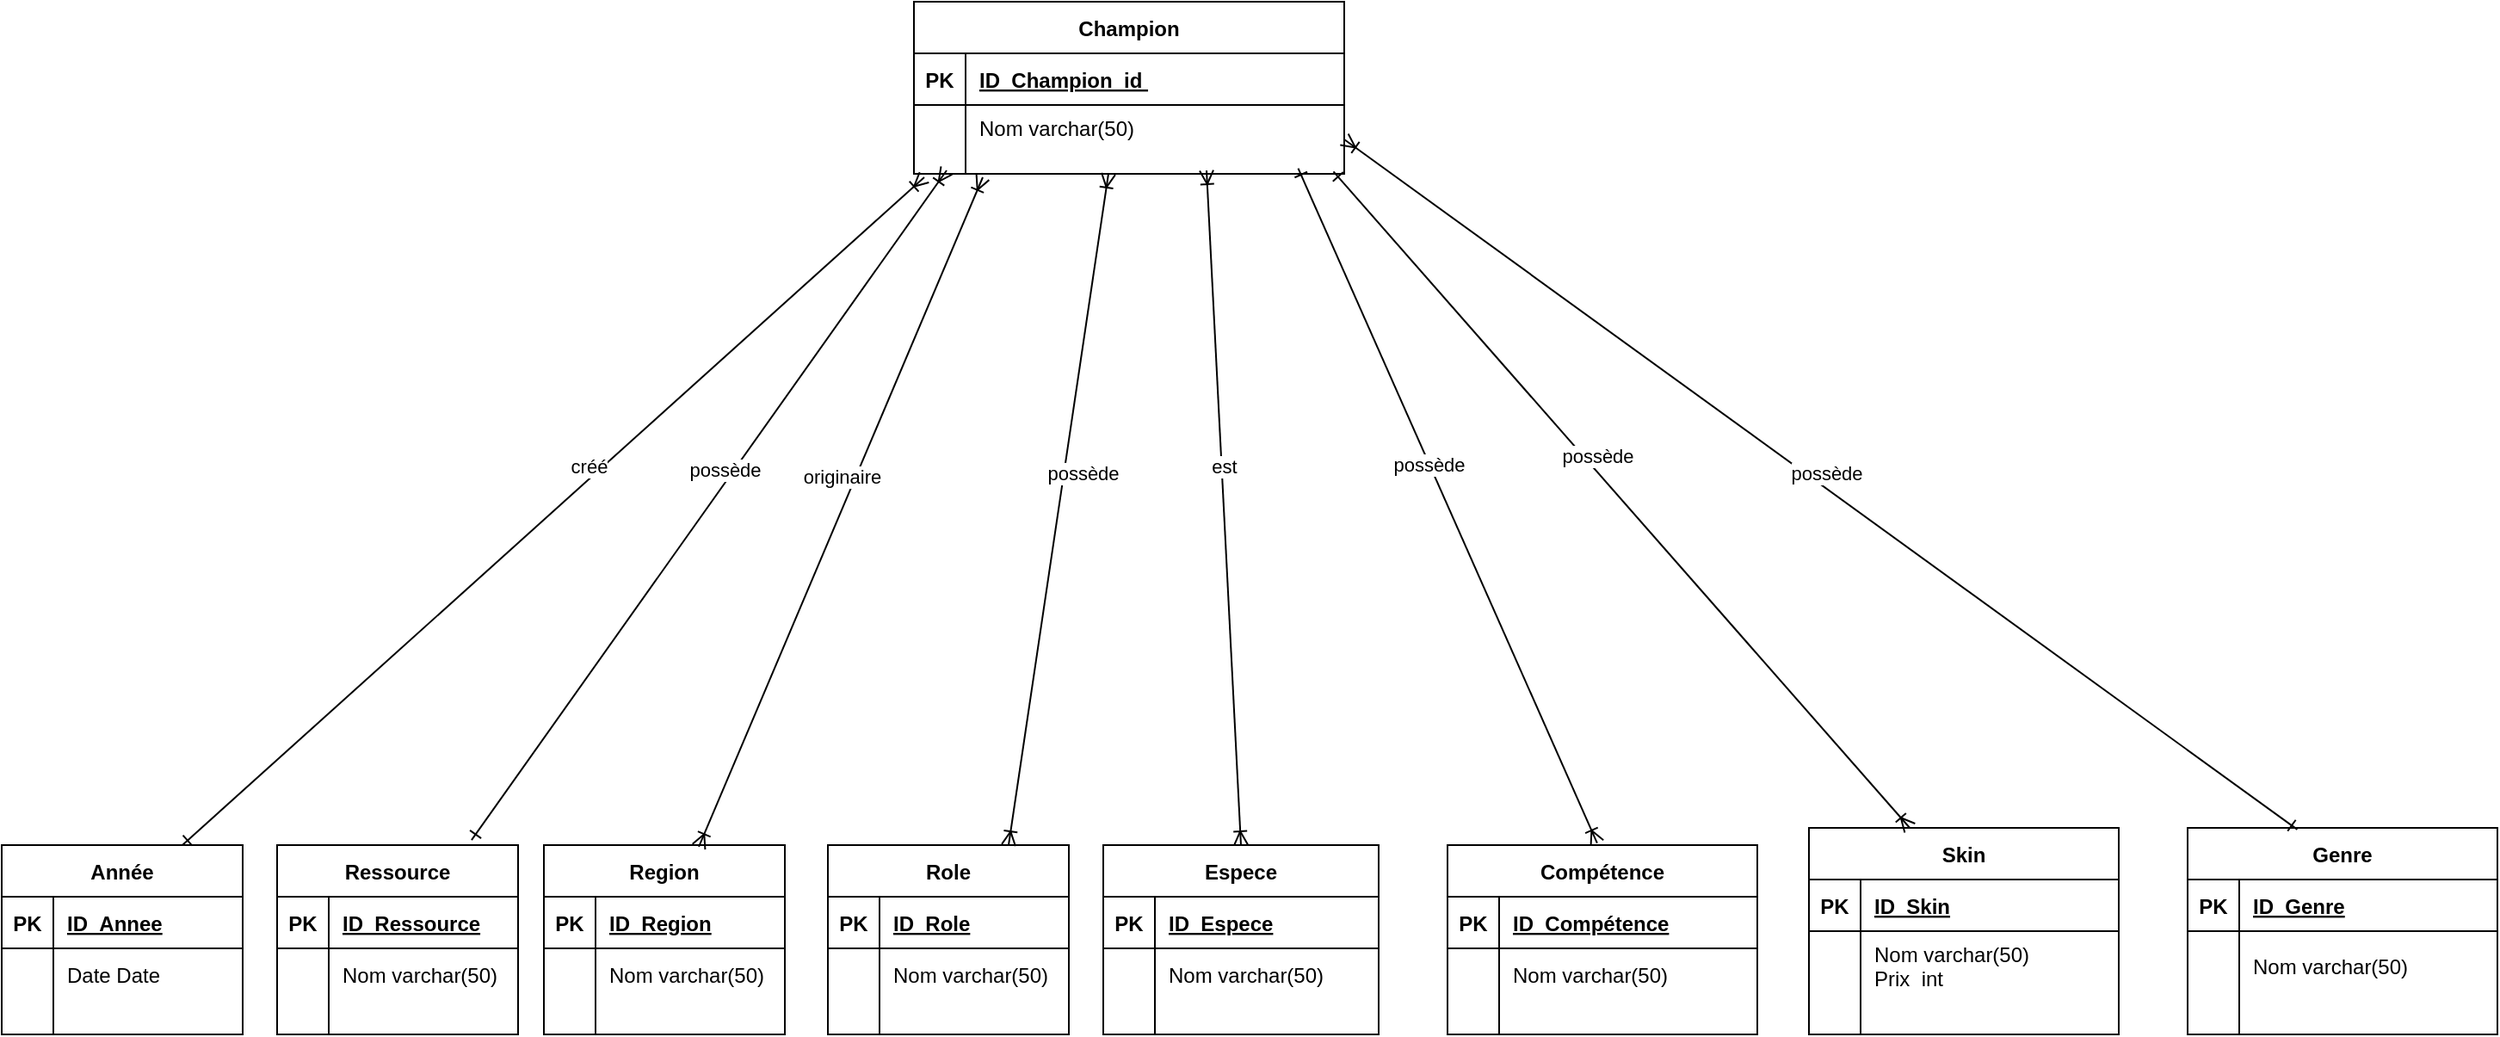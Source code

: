 <mxfile version="24.7.17">
  <diagram id="R2lEEEUBdFMjLlhIrx00" name="Page-1">
    <mxGraphModel dx="934" dy="1952" grid="1" gridSize="10" guides="1" tooltips="1" connect="1" arrows="1" fold="1" page="1" pageScale="1" pageWidth="850" pageHeight="1100" math="0" shadow="0" extFonts="Permanent Marker^https://fonts.googleapis.com/css?family=Permanent+Marker">
      <root>
        <mxCell id="0" />
        <mxCell id="1" parent="0" />
        <mxCell id="C-vyLk0tnHw3VtMMgP7b-2" value="Compétence" style="shape=table;startSize=30;container=1;collapsible=1;childLayout=tableLayout;fixedRows=1;rowLines=0;fontStyle=1;align=center;resizeLast=1;" parent="1" vertex="1">
          <mxGeometry x="950" y="240" width="180" height="110" as="geometry" />
        </mxCell>
        <mxCell id="C-vyLk0tnHw3VtMMgP7b-3" value="" style="shape=partialRectangle;collapsible=0;dropTarget=0;pointerEvents=0;fillColor=none;points=[[0,0.5],[1,0.5]];portConstraint=eastwest;top=0;left=0;right=0;bottom=1;" parent="C-vyLk0tnHw3VtMMgP7b-2" vertex="1">
          <mxGeometry y="30" width="180" height="30" as="geometry" />
        </mxCell>
        <mxCell id="C-vyLk0tnHw3VtMMgP7b-4" value="PK" style="shape=partialRectangle;overflow=hidden;connectable=0;fillColor=none;top=0;left=0;bottom=0;right=0;fontStyle=1;" parent="C-vyLk0tnHw3VtMMgP7b-3" vertex="1">
          <mxGeometry width="30" height="30" as="geometry">
            <mxRectangle width="30" height="30" as="alternateBounds" />
          </mxGeometry>
        </mxCell>
        <mxCell id="C-vyLk0tnHw3VtMMgP7b-5" value="ID_Compétence" style="shape=partialRectangle;overflow=hidden;connectable=0;fillColor=none;top=0;left=0;bottom=0;right=0;align=left;spacingLeft=6;fontStyle=5;" parent="C-vyLk0tnHw3VtMMgP7b-3" vertex="1">
          <mxGeometry x="30" width="150" height="30" as="geometry">
            <mxRectangle width="150" height="30" as="alternateBounds" />
          </mxGeometry>
        </mxCell>
        <mxCell id="C-vyLk0tnHw3VtMMgP7b-6" value="" style="shape=partialRectangle;collapsible=0;dropTarget=0;pointerEvents=0;fillColor=none;points=[[0,0.5],[1,0.5]];portConstraint=eastwest;top=0;left=0;right=0;bottom=0;" parent="C-vyLk0tnHw3VtMMgP7b-2" vertex="1">
          <mxGeometry y="60" width="180" height="30" as="geometry" />
        </mxCell>
        <mxCell id="C-vyLk0tnHw3VtMMgP7b-7" value="" style="shape=partialRectangle;overflow=hidden;connectable=0;fillColor=none;top=0;left=0;bottom=0;right=0;" parent="C-vyLk0tnHw3VtMMgP7b-6" vertex="1">
          <mxGeometry width="30" height="30" as="geometry">
            <mxRectangle width="30" height="30" as="alternateBounds" />
          </mxGeometry>
        </mxCell>
        <mxCell id="C-vyLk0tnHw3VtMMgP7b-8" value="Nom varchar(50)" style="shape=partialRectangle;overflow=hidden;connectable=0;fillColor=none;top=0;left=0;bottom=0;right=0;align=left;spacingLeft=6;" parent="C-vyLk0tnHw3VtMMgP7b-6" vertex="1">
          <mxGeometry x="30" width="150" height="30" as="geometry">
            <mxRectangle width="150" height="30" as="alternateBounds" />
          </mxGeometry>
        </mxCell>
        <mxCell id="C-vyLk0tnHw3VtMMgP7b-9" value="" style="shape=partialRectangle;collapsible=0;dropTarget=0;pointerEvents=0;fillColor=none;points=[[0,0.5],[1,0.5]];portConstraint=eastwest;top=0;left=0;right=0;bottom=0;" parent="C-vyLk0tnHw3VtMMgP7b-2" vertex="1">
          <mxGeometry y="90" width="180" height="20" as="geometry" />
        </mxCell>
        <mxCell id="C-vyLk0tnHw3VtMMgP7b-10" value="" style="shape=partialRectangle;overflow=hidden;connectable=0;fillColor=none;top=0;left=0;bottom=0;right=0;" parent="C-vyLk0tnHw3VtMMgP7b-9" vertex="1">
          <mxGeometry width="30" height="20" as="geometry">
            <mxRectangle width="30" height="20" as="alternateBounds" />
          </mxGeometry>
        </mxCell>
        <mxCell id="C-vyLk0tnHw3VtMMgP7b-11" value="" style="shape=partialRectangle;overflow=hidden;connectable=0;fillColor=none;top=0;left=0;bottom=0;right=0;align=left;spacingLeft=6;" parent="C-vyLk0tnHw3VtMMgP7b-9" vertex="1">
          <mxGeometry x="30" width="150" height="20" as="geometry">
            <mxRectangle width="150" height="20" as="alternateBounds" />
          </mxGeometry>
        </mxCell>
        <mxCell id="C-vyLk0tnHw3VtMMgP7b-23" value="Champion" style="shape=table;startSize=30;container=1;collapsible=1;childLayout=tableLayout;fixedRows=1;rowLines=0;fontStyle=1;align=center;resizeLast=1;" parent="1" vertex="1">
          <mxGeometry x="640" y="-250" width="250" height="100" as="geometry" />
        </mxCell>
        <mxCell id="C-vyLk0tnHw3VtMMgP7b-24" value="" style="shape=partialRectangle;collapsible=0;dropTarget=0;pointerEvents=0;fillColor=none;points=[[0,0.5],[1,0.5]];portConstraint=eastwest;top=0;left=0;right=0;bottom=1;" parent="C-vyLk0tnHw3VtMMgP7b-23" vertex="1">
          <mxGeometry y="30" width="250" height="30" as="geometry" />
        </mxCell>
        <mxCell id="C-vyLk0tnHw3VtMMgP7b-25" value="PK" style="shape=partialRectangle;overflow=hidden;connectable=0;fillColor=none;top=0;left=0;bottom=0;right=0;fontStyle=1;" parent="C-vyLk0tnHw3VtMMgP7b-24" vertex="1">
          <mxGeometry width="30" height="30" as="geometry">
            <mxRectangle width="30" height="30" as="alternateBounds" />
          </mxGeometry>
        </mxCell>
        <mxCell id="C-vyLk0tnHw3VtMMgP7b-26" value="ID_Champion_id " style="shape=partialRectangle;overflow=hidden;connectable=0;fillColor=none;top=0;left=0;bottom=0;right=0;align=left;spacingLeft=6;fontStyle=5;" parent="C-vyLk0tnHw3VtMMgP7b-24" vertex="1">
          <mxGeometry x="30" width="220" height="30" as="geometry">
            <mxRectangle width="220" height="30" as="alternateBounds" />
          </mxGeometry>
        </mxCell>
        <mxCell id="C-vyLk0tnHw3VtMMgP7b-27" value="" style="shape=partialRectangle;collapsible=0;dropTarget=0;pointerEvents=0;fillColor=none;points=[[0,0.5],[1,0.5]];portConstraint=eastwest;top=0;left=0;right=0;bottom=0;" parent="C-vyLk0tnHw3VtMMgP7b-23" vertex="1">
          <mxGeometry y="60" width="250" height="40" as="geometry" />
        </mxCell>
        <mxCell id="C-vyLk0tnHw3VtMMgP7b-28" value="" style="shape=partialRectangle;overflow=hidden;connectable=0;fillColor=none;top=0;left=0;bottom=0;right=0;" parent="C-vyLk0tnHw3VtMMgP7b-27" vertex="1">
          <mxGeometry width="30" height="40" as="geometry">
            <mxRectangle width="30" height="40" as="alternateBounds" />
          </mxGeometry>
        </mxCell>
        <mxCell id="C-vyLk0tnHw3VtMMgP7b-29" value="Nom varchar(50)&#xa;" style="shape=partialRectangle;overflow=hidden;connectable=0;fillColor=none;top=0;left=0;bottom=0;right=0;align=left;spacingLeft=6;" parent="C-vyLk0tnHw3VtMMgP7b-27" vertex="1">
          <mxGeometry x="30" width="220" height="40" as="geometry">
            <mxRectangle width="220" height="40" as="alternateBounds" />
          </mxGeometry>
        </mxCell>
        <mxCell id="1-kbslC2DmvLdbqfmZI--1" style="rounded=0;orthogonalLoop=1;jettySize=auto;html=1;strokeColor=default;startArrow=ERone;startFill=0;endArrow=ERoneToMany;endFill=0;entryX=0.483;entryY=-0.011;entryDx=0;entryDy=0;entryPerimeter=0;exitX=0.893;exitY=0.921;exitDx=0;exitDy=0;exitPerimeter=0;" parent="1" source="C-vyLk0tnHw3VtMMgP7b-27" target="C-vyLk0tnHw3VtMMgP7b-2" edge="1">
          <mxGeometry relative="1" as="geometry">
            <mxPoint x="800" y="-80" as="sourcePoint" />
            <mxPoint x="900" y="90" as="targetPoint" />
          </mxGeometry>
        </mxCell>
        <mxCell id="1-kbslC2DmvLdbqfmZI--2" value="possède" style="edgeLabel;html=1;align=center;verticalAlign=middle;resizable=0;points=[];" parent="1-kbslC2DmvLdbqfmZI--1" vertex="1" connectable="0">
          <mxGeometry x="0.244" y="1" relative="1" as="geometry">
            <mxPoint x="-33" y="-71" as="offset" />
          </mxGeometry>
        </mxCell>
        <mxCell id="1-kbslC2DmvLdbqfmZI--5" value="Espece" style="shape=table;startSize=30;container=1;collapsible=1;childLayout=tableLayout;fixedRows=1;rowLines=0;fontStyle=1;align=center;resizeLast=1;" parent="1" vertex="1">
          <mxGeometry x="750" y="240" width="160" height="110" as="geometry" />
        </mxCell>
        <mxCell id="1-kbslC2DmvLdbqfmZI--6" value="" style="shape=partialRectangle;collapsible=0;dropTarget=0;pointerEvents=0;fillColor=none;points=[[0,0.5],[1,0.5]];portConstraint=eastwest;top=0;left=0;right=0;bottom=1;" parent="1-kbslC2DmvLdbqfmZI--5" vertex="1">
          <mxGeometry y="30" width="160" height="30" as="geometry" />
        </mxCell>
        <mxCell id="1-kbslC2DmvLdbqfmZI--7" value="PK" style="shape=partialRectangle;overflow=hidden;connectable=0;fillColor=none;top=0;left=0;bottom=0;right=0;fontStyle=1;" parent="1-kbslC2DmvLdbqfmZI--6" vertex="1">
          <mxGeometry width="30" height="30" as="geometry">
            <mxRectangle width="30" height="30" as="alternateBounds" />
          </mxGeometry>
        </mxCell>
        <mxCell id="1-kbslC2DmvLdbqfmZI--8" value="ID_Espece" style="shape=partialRectangle;overflow=hidden;connectable=0;fillColor=none;top=0;left=0;bottom=0;right=0;align=left;spacingLeft=6;fontStyle=5;" parent="1-kbslC2DmvLdbqfmZI--6" vertex="1">
          <mxGeometry x="30" width="130" height="30" as="geometry">
            <mxRectangle width="130" height="30" as="alternateBounds" />
          </mxGeometry>
        </mxCell>
        <mxCell id="1-kbslC2DmvLdbqfmZI--9" value="" style="shape=partialRectangle;collapsible=0;dropTarget=0;pointerEvents=0;fillColor=none;points=[[0,0.5],[1,0.5]];portConstraint=eastwest;top=0;left=0;right=0;bottom=0;" parent="1-kbslC2DmvLdbqfmZI--5" vertex="1">
          <mxGeometry y="60" width="160" height="30" as="geometry" />
        </mxCell>
        <mxCell id="1-kbslC2DmvLdbqfmZI--10" value="" style="shape=partialRectangle;overflow=hidden;connectable=0;fillColor=none;top=0;left=0;bottom=0;right=0;" parent="1-kbslC2DmvLdbqfmZI--9" vertex="1">
          <mxGeometry width="30" height="30" as="geometry">
            <mxRectangle width="30" height="30" as="alternateBounds" />
          </mxGeometry>
        </mxCell>
        <mxCell id="1-kbslC2DmvLdbqfmZI--11" value="Nom varchar(50)" style="shape=partialRectangle;overflow=hidden;connectable=0;fillColor=none;top=0;left=0;bottom=0;right=0;align=left;spacingLeft=6;" parent="1-kbslC2DmvLdbqfmZI--9" vertex="1">
          <mxGeometry x="30" width="130" height="30" as="geometry">
            <mxRectangle width="130" height="30" as="alternateBounds" />
          </mxGeometry>
        </mxCell>
        <mxCell id="1-kbslC2DmvLdbqfmZI--12" value="" style="shape=partialRectangle;collapsible=0;dropTarget=0;pointerEvents=0;fillColor=none;points=[[0,0.5],[1,0.5]];portConstraint=eastwest;top=0;left=0;right=0;bottom=0;" parent="1-kbslC2DmvLdbqfmZI--5" vertex="1">
          <mxGeometry y="90" width="160" height="20" as="geometry" />
        </mxCell>
        <mxCell id="1-kbslC2DmvLdbqfmZI--13" value="" style="shape=partialRectangle;overflow=hidden;connectable=0;fillColor=none;top=0;left=0;bottom=0;right=0;" parent="1-kbslC2DmvLdbqfmZI--12" vertex="1">
          <mxGeometry width="30" height="20" as="geometry">
            <mxRectangle width="30" height="20" as="alternateBounds" />
          </mxGeometry>
        </mxCell>
        <mxCell id="1-kbslC2DmvLdbqfmZI--14" value="" style="shape=partialRectangle;overflow=hidden;connectable=0;fillColor=none;top=0;left=0;bottom=0;right=0;align=left;spacingLeft=6;" parent="1-kbslC2DmvLdbqfmZI--12" vertex="1">
          <mxGeometry x="30" width="130" height="20" as="geometry">
            <mxRectangle width="130" height="20" as="alternateBounds" />
          </mxGeometry>
        </mxCell>
        <mxCell id="1-kbslC2DmvLdbqfmZI--15" value="Role" style="shape=table;startSize=30;container=1;collapsible=1;childLayout=tableLayout;fixedRows=1;rowLines=0;fontStyle=1;align=center;resizeLast=1;" parent="1" vertex="1">
          <mxGeometry x="590" y="240" width="140" height="110" as="geometry" />
        </mxCell>
        <mxCell id="1-kbslC2DmvLdbqfmZI--16" value="" style="shape=partialRectangle;collapsible=0;dropTarget=0;pointerEvents=0;fillColor=none;points=[[0,0.5],[1,0.5]];portConstraint=eastwest;top=0;left=0;right=0;bottom=1;" parent="1-kbslC2DmvLdbqfmZI--15" vertex="1">
          <mxGeometry y="30" width="140" height="30" as="geometry" />
        </mxCell>
        <mxCell id="1-kbslC2DmvLdbqfmZI--17" value="PK" style="shape=partialRectangle;overflow=hidden;connectable=0;fillColor=none;top=0;left=0;bottom=0;right=0;fontStyle=1;" parent="1-kbslC2DmvLdbqfmZI--16" vertex="1">
          <mxGeometry width="30" height="30" as="geometry">
            <mxRectangle width="30" height="30" as="alternateBounds" />
          </mxGeometry>
        </mxCell>
        <mxCell id="1-kbslC2DmvLdbqfmZI--18" value="ID_Role" style="shape=partialRectangle;overflow=hidden;connectable=0;fillColor=none;top=0;left=0;bottom=0;right=0;align=left;spacingLeft=6;fontStyle=5;" parent="1-kbslC2DmvLdbqfmZI--16" vertex="1">
          <mxGeometry x="30" width="110" height="30" as="geometry">
            <mxRectangle width="110" height="30" as="alternateBounds" />
          </mxGeometry>
        </mxCell>
        <mxCell id="1-kbslC2DmvLdbqfmZI--19" value="" style="shape=partialRectangle;collapsible=0;dropTarget=0;pointerEvents=0;fillColor=none;points=[[0,0.5],[1,0.5]];portConstraint=eastwest;top=0;left=0;right=0;bottom=0;" parent="1-kbslC2DmvLdbqfmZI--15" vertex="1">
          <mxGeometry y="60" width="140" height="30" as="geometry" />
        </mxCell>
        <mxCell id="1-kbslC2DmvLdbqfmZI--20" value="" style="shape=partialRectangle;overflow=hidden;connectable=0;fillColor=none;top=0;left=0;bottom=0;right=0;" parent="1-kbslC2DmvLdbqfmZI--19" vertex="1">
          <mxGeometry width="30" height="30" as="geometry">
            <mxRectangle width="30" height="30" as="alternateBounds" />
          </mxGeometry>
        </mxCell>
        <mxCell id="1-kbslC2DmvLdbqfmZI--21" value="Nom varchar(50)" style="shape=partialRectangle;overflow=hidden;connectable=0;fillColor=none;top=0;left=0;bottom=0;right=0;align=left;spacingLeft=6;" parent="1-kbslC2DmvLdbqfmZI--19" vertex="1">
          <mxGeometry x="30" width="110" height="30" as="geometry">
            <mxRectangle width="110" height="30" as="alternateBounds" />
          </mxGeometry>
        </mxCell>
        <mxCell id="1-kbslC2DmvLdbqfmZI--22" value="" style="shape=partialRectangle;collapsible=0;dropTarget=0;pointerEvents=0;fillColor=none;points=[[0,0.5],[1,0.5]];portConstraint=eastwest;top=0;left=0;right=0;bottom=0;" parent="1-kbslC2DmvLdbqfmZI--15" vertex="1">
          <mxGeometry y="90" width="140" height="20" as="geometry" />
        </mxCell>
        <mxCell id="1-kbslC2DmvLdbqfmZI--23" value="" style="shape=partialRectangle;overflow=hidden;connectable=0;fillColor=none;top=0;left=0;bottom=0;right=0;" parent="1-kbslC2DmvLdbqfmZI--22" vertex="1">
          <mxGeometry width="30" height="20" as="geometry">
            <mxRectangle width="30" height="20" as="alternateBounds" />
          </mxGeometry>
        </mxCell>
        <mxCell id="1-kbslC2DmvLdbqfmZI--24" value="" style="shape=partialRectangle;overflow=hidden;connectable=0;fillColor=none;top=0;left=0;bottom=0;right=0;align=left;spacingLeft=6;" parent="1-kbslC2DmvLdbqfmZI--22" vertex="1">
          <mxGeometry x="30" width="110" height="20" as="geometry">
            <mxRectangle width="110" height="20" as="alternateBounds" />
          </mxGeometry>
        </mxCell>
        <mxCell id="1-kbslC2DmvLdbqfmZI--26" style="rounded=0;orthogonalLoop=1;jettySize=auto;html=1;strokeColor=default;startArrow=ERoneToMany;startFill=0;endArrow=ERoneToMany;endFill=0;entryX=0.5;entryY=0;entryDx=0;entryDy=0;exitX=0.68;exitY=0.95;exitDx=0;exitDy=0;exitPerimeter=0;" parent="1" source="C-vyLk0tnHw3VtMMgP7b-27" target="1-kbslC2DmvLdbqfmZI--5" edge="1">
          <mxGeometry relative="1" as="geometry">
            <mxPoint x="680" y="-80" as="sourcePoint" />
            <mxPoint x="760" y="199" as="targetPoint" />
          </mxGeometry>
        </mxCell>
        <mxCell id="1-kbslC2DmvLdbqfmZI--30" style="rounded=0;orthogonalLoop=1;jettySize=auto;html=1;strokeColor=default;startArrow=ERoneToMany;startFill=0;endArrow=ERoneToMany;endFill=0;entryX=0.75;entryY=0;entryDx=0;entryDy=0;exitX=0.452;exitY=1;exitDx=0;exitDy=0;exitPerimeter=0;" parent="1" source="C-vyLk0tnHw3VtMMgP7b-27" target="1-kbslC2DmvLdbqfmZI--15" edge="1">
          <mxGeometry relative="1" as="geometry">
            <mxPoint x="577" y="-80" as="sourcePoint" />
            <mxPoint x="530" y="240" as="targetPoint" />
          </mxGeometry>
        </mxCell>
        <mxCell id="1-kbslC2DmvLdbqfmZI--31" value="possède" style="edgeLabel;html=1;align=center;verticalAlign=middle;resizable=0;points=[];" parent="1-kbslC2DmvLdbqfmZI--30" vertex="1" connectable="0">
          <mxGeometry x="0.244" y="1" relative="1" as="geometry">
            <mxPoint x="20" y="-69" as="offset" />
          </mxGeometry>
        </mxCell>
        <mxCell id="1-kbslC2DmvLdbqfmZI--42" value="Skin" style="shape=table;startSize=30;container=1;collapsible=1;childLayout=tableLayout;fixedRows=1;rowLines=0;fontStyle=1;align=center;resizeLast=1;" parent="1" vertex="1">
          <mxGeometry x="1160" y="230" width="180" height="120" as="geometry" />
        </mxCell>
        <mxCell id="1-kbslC2DmvLdbqfmZI--43" value="" style="shape=partialRectangle;collapsible=0;dropTarget=0;pointerEvents=0;fillColor=none;points=[[0,0.5],[1,0.5]];portConstraint=eastwest;top=0;left=0;right=0;bottom=1;" parent="1-kbslC2DmvLdbqfmZI--42" vertex="1">
          <mxGeometry y="30" width="180" height="30" as="geometry" />
        </mxCell>
        <mxCell id="1-kbslC2DmvLdbqfmZI--44" value="PK" style="shape=partialRectangle;overflow=hidden;connectable=0;fillColor=none;top=0;left=0;bottom=0;right=0;fontStyle=1;" parent="1-kbslC2DmvLdbqfmZI--43" vertex="1">
          <mxGeometry width="30" height="30" as="geometry">
            <mxRectangle width="30" height="30" as="alternateBounds" />
          </mxGeometry>
        </mxCell>
        <mxCell id="1-kbslC2DmvLdbqfmZI--45" value="ID_Skin" style="shape=partialRectangle;overflow=hidden;connectable=0;fillColor=none;top=0;left=0;bottom=0;right=0;align=left;spacingLeft=6;fontStyle=5;" parent="1-kbslC2DmvLdbqfmZI--43" vertex="1">
          <mxGeometry x="30" width="150" height="30" as="geometry">
            <mxRectangle width="150" height="30" as="alternateBounds" />
          </mxGeometry>
        </mxCell>
        <mxCell id="1-kbslC2DmvLdbqfmZI--46" value="" style="shape=partialRectangle;collapsible=0;dropTarget=0;pointerEvents=0;fillColor=none;points=[[0,0.5],[1,0.5]];portConstraint=eastwest;top=0;left=0;right=0;bottom=0;" parent="1-kbslC2DmvLdbqfmZI--42" vertex="1">
          <mxGeometry y="60" width="180" height="40" as="geometry" />
        </mxCell>
        <mxCell id="1-kbslC2DmvLdbqfmZI--47" value="" style="shape=partialRectangle;overflow=hidden;connectable=0;fillColor=none;top=0;left=0;bottom=0;right=0;" parent="1-kbslC2DmvLdbqfmZI--46" vertex="1">
          <mxGeometry width="30" height="40" as="geometry">
            <mxRectangle width="30" height="40" as="alternateBounds" />
          </mxGeometry>
        </mxCell>
        <mxCell id="1-kbslC2DmvLdbqfmZI--48" value="Nom varchar(50)&#xa;Prix  int" style="shape=partialRectangle;overflow=hidden;connectable=0;fillColor=none;top=0;left=0;bottom=0;right=0;align=left;spacingLeft=6;" parent="1-kbslC2DmvLdbqfmZI--46" vertex="1">
          <mxGeometry x="30" width="150" height="40" as="geometry">
            <mxRectangle width="150" height="40" as="alternateBounds" />
          </mxGeometry>
        </mxCell>
        <mxCell id="1-kbslC2DmvLdbqfmZI--49" value="" style="shape=partialRectangle;collapsible=0;dropTarget=0;pointerEvents=0;fillColor=none;points=[[0,0.5],[1,0.5]];portConstraint=eastwest;top=0;left=0;right=0;bottom=0;" parent="1-kbslC2DmvLdbqfmZI--42" vertex="1">
          <mxGeometry y="100" width="180" height="20" as="geometry" />
        </mxCell>
        <mxCell id="1-kbslC2DmvLdbqfmZI--50" value="" style="shape=partialRectangle;overflow=hidden;connectable=0;fillColor=none;top=0;left=0;bottom=0;right=0;" parent="1-kbslC2DmvLdbqfmZI--49" vertex="1">
          <mxGeometry width="30" height="20" as="geometry">
            <mxRectangle width="30" height="20" as="alternateBounds" />
          </mxGeometry>
        </mxCell>
        <mxCell id="1-kbslC2DmvLdbqfmZI--51" value="" style="shape=partialRectangle;overflow=hidden;connectable=0;fillColor=none;top=0;left=0;bottom=0;right=0;align=left;spacingLeft=6;" parent="1-kbslC2DmvLdbqfmZI--49" vertex="1">
          <mxGeometry x="30" width="150" height="20" as="geometry">
            <mxRectangle width="150" height="20" as="alternateBounds" />
          </mxGeometry>
        </mxCell>
        <mxCell id="1-kbslC2DmvLdbqfmZI--52" style="rounded=0;orthogonalLoop=1;jettySize=auto;html=1;strokeColor=default;startArrow=ERone;startFill=0;endArrow=ERoneToMany;endFill=0;entryX=0.326;entryY=0.001;entryDx=0;entryDy=0;entryPerimeter=0;exitX=0.975;exitY=0.967;exitDx=0;exitDy=0;exitPerimeter=0;" parent="1" source="C-vyLk0tnHw3VtMMgP7b-27" target="1-kbslC2DmvLdbqfmZI--42" edge="1">
          <mxGeometry relative="1" as="geometry">
            <mxPoint x="900" y="-80" as="sourcePoint" />
            <mxPoint x="1224" y="240" as="targetPoint" />
          </mxGeometry>
        </mxCell>
        <mxCell id="1-kbslC2DmvLdbqfmZI--53" value="possède" style="edgeLabel;html=1;align=center;verticalAlign=middle;resizable=0;points=[];" parent="1-kbslC2DmvLdbqfmZI--52" vertex="1" connectable="0">
          <mxGeometry x="0.244" y="1" relative="1" as="geometry">
            <mxPoint x="-56" y="-71" as="offset" />
          </mxGeometry>
        </mxCell>
        <mxCell id="1-kbslC2DmvLdbqfmZI--54" value="Region" style="shape=table;startSize=30;container=1;collapsible=1;childLayout=tableLayout;fixedRows=1;rowLines=0;fontStyle=1;align=center;resizeLast=1;" parent="1" vertex="1">
          <mxGeometry x="425" y="240" width="140" height="110" as="geometry" />
        </mxCell>
        <mxCell id="1-kbslC2DmvLdbqfmZI--55" value="" style="shape=partialRectangle;collapsible=0;dropTarget=0;pointerEvents=0;fillColor=none;points=[[0,0.5],[1,0.5]];portConstraint=eastwest;top=0;left=0;right=0;bottom=1;" parent="1-kbslC2DmvLdbqfmZI--54" vertex="1">
          <mxGeometry y="30" width="140" height="30" as="geometry" />
        </mxCell>
        <mxCell id="1-kbslC2DmvLdbqfmZI--56" value="PK" style="shape=partialRectangle;overflow=hidden;connectable=0;fillColor=none;top=0;left=0;bottom=0;right=0;fontStyle=1;" parent="1-kbslC2DmvLdbqfmZI--55" vertex="1">
          <mxGeometry width="30" height="30" as="geometry">
            <mxRectangle width="30" height="30" as="alternateBounds" />
          </mxGeometry>
        </mxCell>
        <mxCell id="1-kbslC2DmvLdbqfmZI--57" value="ID_Region" style="shape=partialRectangle;overflow=hidden;connectable=0;fillColor=none;top=0;left=0;bottom=0;right=0;align=left;spacingLeft=6;fontStyle=5;" parent="1-kbslC2DmvLdbqfmZI--55" vertex="1">
          <mxGeometry x="30" width="110" height="30" as="geometry">
            <mxRectangle width="110" height="30" as="alternateBounds" />
          </mxGeometry>
        </mxCell>
        <mxCell id="1-kbslC2DmvLdbqfmZI--58" value="" style="shape=partialRectangle;collapsible=0;dropTarget=0;pointerEvents=0;fillColor=none;points=[[0,0.5],[1,0.5]];portConstraint=eastwest;top=0;left=0;right=0;bottom=0;" parent="1-kbslC2DmvLdbqfmZI--54" vertex="1">
          <mxGeometry y="60" width="140" height="30" as="geometry" />
        </mxCell>
        <mxCell id="1-kbslC2DmvLdbqfmZI--59" value="" style="shape=partialRectangle;overflow=hidden;connectable=0;fillColor=none;top=0;left=0;bottom=0;right=0;" parent="1-kbslC2DmvLdbqfmZI--58" vertex="1">
          <mxGeometry width="30" height="30" as="geometry">
            <mxRectangle width="30" height="30" as="alternateBounds" />
          </mxGeometry>
        </mxCell>
        <mxCell id="1-kbslC2DmvLdbqfmZI--60" value="Nom varchar(50)" style="shape=partialRectangle;overflow=hidden;connectable=0;fillColor=none;top=0;left=0;bottom=0;right=0;align=left;spacingLeft=6;" parent="1-kbslC2DmvLdbqfmZI--58" vertex="1">
          <mxGeometry x="30" width="110" height="30" as="geometry">
            <mxRectangle width="110" height="30" as="alternateBounds" />
          </mxGeometry>
        </mxCell>
        <mxCell id="1-kbslC2DmvLdbqfmZI--61" value="" style="shape=partialRectangle;collapsible=0;dropTarget=0;pointerEvents=0;fillColor=none;points=[[0,0.5],[1,0.5]];portConstraint=eastwest;top=0;left=0;right=0;bottom=0;" parent="1-kbslC2DmvLdbqfmZI--54" vertex="1">
          <mxGeometry y="90" width="140" height="20" as="geometry" />
        </mxCell>
        <mxCell id="1-kbslC2DmvLdbqfmZI--62" value="" style="shape=partialRectangle;overflow=hidden;connectable=0;fillColor=none;top=0;left=0;bottom=0;right=0;" parent="1-kbslC2DmvLdbqfmZI--61" vertex="1">
          <mxGeometry width="30" height="20" as="geometry">
            <mxRectangle width="30" height="20" as="alternateBounds" />
          </mxGeometry>
        </mxCell>
        <mxCell id="1-kbslC2DmvLdbqfmZI--63" value="" style="shape=partialRectangle;overflow=hidden;connectable=0;fillColor=none;top=0;left=0;bottom=0;right=0;align=left;spacingLeft=6;" parent="1-kbslC2DmvLdbqfmZI--61" vertex="1">
          <mxGeometry x="30" width="110" height="20" as="geometry">
            <mxRectangle width="110" height="20" as="alternateBounds" />
          </mxGeometry>
        </mxCell>
        <mxCell id="1-kbslC2DmvLdbqfmZI--64" style="rounded=0;orthogonalLoop=1;jettySize=auto;html=1;strokeColor=default;startArrow=ERoneToMany;startFill=0;endArrow=ERoneToMany;endFill=0;entryX=0.643;entryY=0.009;entryDx=0;entryDy=0;exitX=0.16;exitY=1.05;exitDx=0;exitDy=0;exitPerimeter=0;entryPerimeter=0;" parent="1" source="C-vyLk0tnHw3VtMMgP7b-27" target="1-kbslC2DmvLdbqfmZI--54" edge="1">
          <mxGeometry relative="1" as="geometry">
            <mxPoint x="536" y="-150" as="sourcePoint" />
            <mxPoint x="480" y="242" as="targetPoint" />
          </mxGeometry>
        </mxCell>
        <mxCell id="1-kbslC2DmvLdbqfmZI--65" value="originaire" style="edgeLabel;html=1;align=center;verticalAlign=middle;resizable=0;points=[];" parent="1-kbslC2DmvLdbqfmZI--64" vertex="1" connectable="0">
          <mxGeometry x="0.244" y="1" relative="1" as="geometry">
            <mxPoint x="20" y="-69" as="offset" />
          </mxGeometry>
        </mxCell>
        <mxCell id="1-kbslC2DmvLdbqfmZI--66" value="Ressource" style="shape=table;startSize=30;container=1;collapsible=1;childLayout=tableLayout;fixedRows=1;rowLines=0;fontStyle=1;align=center;resizeLast=1;" parent="1" vertex="1">
          <mxGeometry x="270" y="240" width="140" height="110" as="geometry" />
        </mxCell>
        <mxCell id="1-kbslC2DmvLdbqfmZI--67" value="" style="shape=partialRectangle;collapsible=0;dropTarget=0;pointerEvents=0;fillColor=none;points=[[0,0.5],[1,0.5]];portConstraint=eastwest;top=0;left=0;right=0;bottom=1;" parent="1-kbslC2DmvLdbqfmZI--66" vertex="1">
          <mxGeometry y="30" width="140" height="30" as="geometry" />
        </mxCell>
        <mxCell id="1-kbslC2DmvLdbqfmZI--68" value="PK" style="shape=partialRectangle;overflow=hidden;connectable=0;fillColor=none;top=0;left=0;bottom=0;right=0;fontStyle=1;" parent="1-kbslC2DmvLdbqfmZI--67" vertex="1">
          <mxGeometry width="30" height="30" as="geometry">
            <mxRectangle width="30" height="30" as="alternateBounds" />
          </mxGeometry>
        </mxCell>
        <mxCell id="1-kbslC2DmvLdbqfmZI--69" value="ID_Ressource" style="shape=partialRectangle;overflow=hidden;connectable=0;fillColor=none;top=0;left=0;bottom=0;right=0;align=left;spacingLeft=6;fontStyle=5;" parent="1-kbslC2DmvLdbqfmZI--67" vertex="1">
          <mxGeometry x="30" width="110" height="30" as="geometry">
            <mxRectangle width="110" height="30" as="alternateBounds" />
          </mxGeometry>
        </mxCell>
        <mxCell id="1-kbslC2DmvLdbqfmZI--70" value="" style="shape=partialRectangle;collapsible=0;dropTarget=0;pointerEvents=0;fillColor=none;points=[[0,0.5],[1,0.5]];portConstraint=eastwest;top=0;left=0;right=0;bottom=0;" parent="1-kbslC2DmvLdbqfmZI--66" vertex="1">
          <mxGeometry y="60" width="140" height="30" as="geometry" />
        </mxCell>
        <mxCell id="1-kbslC2DmvLdbqfmZI--71" value="" style="shape=partialRectangle;overflow=hidden;connectable=0;fillColor=none;top=0;left=0;bottom=0;right=0;" parent="1-kbslC2DmvLdbqfmZI--70" vertex="1">
          <mxGeometry width="30" height="30" as="geometry">
            <mxRectangle width="30" height="30" as="alternateBounds" />
          </mxGeometry>
        </mxCell>
        <mxCell id="1-kbslC2DmvLdbqfmZI--72" value="Nom varchar(50)" style="shape=partialRectangle;overflow=hidden;connectable=0;fillColor=none;top=0;left=0;bottom=0;right=0;align=left;spacingLeft=6;" parent="1-kbslC2DmvLdbqfmZI--70" vertex="1">
          <mxGeometry x="30" width="110" height="30" as="geometry">
            <mxRectangle width="110" height="30" as="alternateBounds" />
          </mxGeometry>
        </mxCell>
        <mxCell id="1-kbslC2DmvLdbqfmZI--73" value="" style="shape=partialRectangle;collapsible=0;dropTarget=0;pointerEvents=0;fillColor=none;points=[[0,0.5],[1,0.5]];portConstraint=eastwest;top=0;left=0;right=0;bottom=0;" parent="1-kbslC2DmvLdbqfmZI--66" vertex="1">
          <mxGeometry y="90" width="140" height="20" as="geometry" />
        </mxCell>
        <mxCell id="1-kbslC2DmvLdbqfmZI--74" value="" style="shape=partialRectangle;overflow=hidden;connectable=0;fillColor=none;top=0;left=0;bottom=0;right=0;" parent="1-kbslC2DmvLdbqfmZI--73" vertex="1">
          <mxGeometry width="30" height="20" as="geometry">
            <mxRectangle width="30" height="20" as="alternateBounds" />
          </mxGeometry>
        </mxCell>
        <mxCell id="1-kbslC2DmvLdbqfmZI--75" value="" style="shape=partialRectangle;overflow=hidden;connectable=0;fillColor=none;top=0;left=0;bottom=0;right=0;align=left;spacingLeft=6;" parent="1-kbslC2DmvLdbqfmZI--73" vertex="1">
          <mxGeometry x="30" width="110" height="20" as="geometry">
            <mxRectangle width="110" height="20" as="alternateBounds" />
          </mxGeometry>
        </mxCell>
        <mxCell id="1-kbslC2DmvLdbqfmZI--76" style="rounded=0;orthogonalLoop=1;jettySize=auto;html=1;strokeColor=default;startArrow=ERoneToMany;startFill=0;endArrow=ERone;endFill=0;entryX=0.807;entryY=-0.027;entryDx=0;entryDy=0;exitX=0.076;exitY=0.95;exitDx=0;exitDy=0;exitPerimeter=0;entryPerimeter=0;" parent="1" source="C-vyLk0tnHw3VtMMgP7b-27" target="1-kbslC2DmvLdbqfmZI--66" edge="1">
          <mxGeometry relative="1" as="geometry">
            <mxPoint x="540" y="-170" as="sourcePoint" />
            <mxPoint x="350" y="219" as="targetPoint" />
          </mxGeometry>
        </mxCell>
        <mxCell id="1-kbslC2DmvLdbqfmZI--77" value="possède" style="edgeLabel;html=1;align=center;verticalAlign=middle;resizable=0;points=[];" parent="1-kbslC2DmvLdbqfmZI--76" vertex="1" connectable="0">
          <mxGeometry x="0.244" y="1" relative="1" as="geometry">
            <mxPoint x="42" y="-69" as="offset" />
          </mxGeometry>
        </mxCell>
        <mxCell id="1-kbslC2DmvLdbqfmZI--78" value="est" style="edgeLabel;html=1;align=center;verticalAlign=middle;resizable=0;points=[];" parent="1" vertex="1" connectable="0">
          <mxGeometry x="820.005" y="19.997" as="geometry" />
        </mxCell>
        <mxCell id="1-kbslC2DmvLdbqfmZI--79" value="Année" style="shape=table;startSize=30;container=1;collapsible=1;childLayout=tableLayout;fixedRows=1;rowLines=0;fontStyle=1;align=center;resizeLast=1;" parent="1" vertex="1">
          <mxGeometry x="110" y="240" width="140" height="110" as="geometry" />
        </mxCell>
        <mxCell id="1-kbslC2DmvLdbqfmZI--80" value="" style="shape=partialRectangle;collapsible=0;dropTarget=0;pointerEvents=0;fillColor=none;points=[[0,0.5],[1,0.5]];portConstraint=eastwest;top=0;left=0;right=0;bottom=1;" parent="1-kbslC2DmvLdbqfmZI--79" vertex="1">
          <mxGeometry y="30" width="140" height="30" as="geometry" />
        </mxCell>
        <mxCell id="1-kbslC2DmvLdbqfmZI--81" value="PK" style="shape=partialRectangle;overflow=hidden;connectable=0;fillColor=none;top=0;left=0;bottom=0;right=0;fontStyle=1;" parent="1-kbslC2DmvLdbqfmZI--80" vertex="1">
          <mxGeometry width="30" height="30" as="geometry">
            <mxRectangle width="30" height="30" as="alternateBounds" />
          </mxGeometry>
        </mxCell>
        <mxCell id="1-kbslC2DmvLdbqfmZI--82" value="ID_Annee" style="shape=partialRectangle;overflow=hidden;connectable=0;fillColor=none;top=0;left=0;bottom=0;right=0;align=left;spacingLeft=6;fontStyle=5;" parent="1-kbslC2DmvLdbqfmZI--80" vertex="1">
          <mxGeometry x="30" width="110" height="30" as="geometry">
            <mxRectangle width="110" height="30" as="alternateBounds" />
          </mxGeometry>
        </mxCell>
        <mxCell id="1-kbslC2DmvLdbqfmZI--83" value="" style="shape=partialRectangle;collapsible=0;dropTarget=0;pointerEvents=0;fillColor=none;points=[[0,0.5],[1,0.5]];portConstraint=eastwest;top=0;left=0;right=0;bottom=0;" parent="1-kbslC2DmvLdbqfmZI--79" vertex="1">
          <mxGeometry y="60" width="140" height="30" as="geometry" />
        </mxCell>
        <mxCell id="1-kbslC2DmvLdbqfmZI--84" value="" style="shape=partialRectangle;overflow=hidden;connectable=0;fillColor=none;top=0;left=0;bottom=0;right=0;" parent="1-kbslC2DmvLdbqfmZI--83" vertex="1">
          <mxGeometry width="30" height="30" as="geometry">
            <mxRectangle width="30" height="30" as="alternateBounds" />
          </mxGeometry>
        </mxCell>
        <mxCell id="1-kbslC2DmvLdbqfmZI--85" value="Date Date" style="shape=partialRectangle;overflow=hidden;connectable=0;fillColor=none;top=0;left=0;bottom=0;right=0;align=left;spacingLeft=6;" parent="1-kbslC2DmvLdbqfmZI--83" vertex="1">
          <mxGeometry x="30" width="110" height="30" as="geometry">
            <mxRectangle width="110" height="30" as="alternateBounds" />
          </mxGeometry>
        </mxCell>
        <mxCell id="1-kbslC2DmvLdbqfmZI--86" value="" style="shape=partialRectangle;collapsible=0;dropTarget=0;pointerEvents=0;fillColor=none;points=[[0,0.5],[1,0.5]];portConstraint=eastwest;top=0;left=0;right=0;bottom=0;" parent="1-kbslC2DmvLdbqfmZI--79" vertex="1">
          <mxGeometry y="90" width="140" height="20" as="geometry" />
        </mxCell>
        <mxCell id="1-kbslC2DmvLdbqfmZI--87" value="" style="shape=partialRectangle;overflow=hidden;connectable=0;fillColor=none;top=0;left=0;bottom=0;right=0;" parent="1-kbslC2DmvLdbqfmZI--86" vertex="1">
          <mxGeometry width="30" height="20" as="geometry">
            <mxRectangle width="30" height="20" as="alternateBounds" />
          </mxGeometry>
        </mxCell>
        <mxCell id="1-kbslC2DmvLdbqfmZI--88" value="" style="shape=partialRectangle;overflow=hidden;connectable=0;fillColor=none;top=0;left=0;bottom=0;right=0;align=left;spacingLeft=6;" parent="1-kbslC2DmvLdbqfmZI--86" vertex="1">
          <mxGeometry x="30" width="110" height="20" as="geometry">
            <mxRectangle width="110" height="20" as="alternateBounds" />
          </mxGeometry>
        </mxCell>
        <mxCell id="1-kbslC2DmvLdbqfmZI--89" style="rounded=0;orthogonalLoop=1;jettySize=auto;html=1;strokeColor=default;startArrow=ERoneToMany;startFill=0;endArrow=ERone;endFill=0;entryX=0.75;entryY=0;entryDx=0;entryDy=0;" parent="1" target="1-kbslC2DmvLdbqfmZI--79" edge="1">
          <mxGeometry relative="1" as="geometry">
            <mxPoint x="646" y="-148" as="sourcePoint" />
            <mxPoint x="202" y="240" as="targetPoint" />
          </mxGeometry>
        </mxCell>
        <mxCell id="1-kbslC2DmvLdbqfmZI--90" value="créé" style="edgeLabel;html=1;align=center;verticalAlign=middle;resizable=0;points=[];" parent="1-kbslC2DmvLdbqfmZI--89" vertex="1" connectable="0">
          <mxGeometry x="0.244" y="1" relative="1" as="geometry">
            <mxPoint x="72" y="-74" as="offset" />
          </mxGeometry>
        </mxCell>
        <mxCell id="1-kbslC2DmvLdbqfmZI--91" value="Genre" style="shape=table;startSize=30;container=1;collapsible=1;childLayout=tableLayout;fixedRows=1;rowLines=0;fontStyle=1;align=center;resizeLast=1;" parent="1" vertex="1">
          <mxGeometry x="1380" y="230" width="180" height="120" as="geometry" />
        </mxCell>
        <mxCell id="1-kbslC2DmvLdbqfmZI--92" value="" style="shape=partialRectangle;collapsible=0;dropTarget=0;pointerEvents=0;fillColor=none;points=[[0,0.5],[1,0.5]];portConstraint=eastwest;top=0;left=0;right=0;bottom=1;" parent="1-kbslC2DmvLdbqfmZI--91" vertex="1">
          <mxGeometry y="30" width="180" height="30" as="geometry" />
        </mxCell>
        <mxCell id="1-kbslC2DmvLdbqfmZI--93" value="PK" style="shape=partialRectangle;overflow=hidden;connectable=0;fillColor=none;top=0;left=0;bottom=0;right=0;fontStyle=1;" parent="1-kbslC2DmvLdbqfmZI--92" vertex="1">
          <mxGeometry width="30" height="30" as="geometry">
            <mxRectangle width="30" height="30" as="alternateBounds" />
          </mxGeometry>
        </mxCell>
        <mxCell id="1-kbslC2DmvLdbqfmZI--94" value="ID_Genre" style="shape=partialRectangle;overflow=hidden;connectable=0;fillColor=none;top=0;left=0;bottom=0;right=0;align=left;spacingLeft=6;fontStyle=5;" parent="1-kbslC2DmvLdbqfmZI--92" vertex="1">
          <mxGeometry x="30" width="150" height="30" as="geometry">
            <mxRectangle width="150" height="30" as="alternateBounds" />
          </mxGeometry>
        </mxCell>
        <mxCell id="1-kbslC2DmvLdbqfmZI--95" value="" style="shape=partialRectangle;collapsible=0;dropTarget=0;pointerEvents=0;fillColor=none;points=[[0,0.5],[1,0.5]];portConstraint=eastwest;top=0;left=0;right=0;bottom=0;" parent="1-kbslC2DmvLdbqfmZI--91" vertex="1">
          <mxGeometry y="60" width="180" height="40" as="geometry" />
        </mxCell>
        <mxCell id="1-kbslC2DmvLdbqfmZI--96" value="" style="shape=partialRectangle;overflow=hidden;connectable=0;fillColor=none;top=0;left=0;bottom=0;right=0;" parent="1-kbslC2DmvLdbqfmZI--95" vertex="1">
          <mxGeometry width="30" height="40" as="geometry">
            <mxRectangle width="30" height="40" as="alternateBounds" />
          </mxGeometry>
        </mxCell>
        <mxCell id="1-kbslC2DmvLdbqfmZI--97" value="Nom varchar(50)" style="shape=partialRectangle;overflow=hidden;connectable=0;fillColor=none;top=0;left=0;bottom=0;right=0;align=left;spacingLeft=6;" parent="1-kbslC2DmvLdbqfmZI--95" vertex="1">
          <mxGeometry x="30" width="150" height="40" as="geometry">
            <mxRectangle width="150" height="40" as="alternateBounds" />
          </mxGeometry>
        </mxCell>
        <mxCell id="1-kbslC2DmvLdbqfmZI--98" value="" style="shape=partialRectangle;collapsible=0;dropTarget=0;pointerEvents=0;fillColor=none;points=[[0,0.5],[1,0.5]];portConstraint=eastwest;top=0;left=0;right=0;bottom=0;" parent="1-kbslC2DmvLdbqfmZI--91" vertex="1">
          <mxGeometry y="100" width="180" height="20" as="geometry" />
        </mxCell>
        <mxCell id="1-kbslC2DmvLdbqfmZI--99" value="" style="shape=partialRectangle;overflow=hidden;connectable=0;fillColor=none;top=0;left=0;bottom=0;right=0;" parent="1-kbslC2DmvLdbqfmZI--98" vertex="1">
          <mxGeometry width="30" height="20" as="geometry">
            <mxRectangle width="30" height="20" as="alternateBounds" />
          </mxGeometry>
        </mxCell>
        <mxCell id="1-kbslC2DmvLdbqfmZI--100" value="" style="shape=partialRectangle;overflow=hidden;connectable=0;fillColor=none;top=0;left=0;bottom=0;right=0;align=left;spacingLeft=6;" parent="1-kbslC2DmvLdbqfmZI--98" vertex="1">
          <mxGeometry x="30" width="150" height="20" as="geometry">
            <mxRectangle width="150" height="20" as="alternateBounds" />
          </mxGeometry>
        </mxCell>
        <mxCell id="1-kbslC2DmvLdbqfmZI--103" style="rounded=0;orthogonalLoop=1;jettySize=auto;html=1;strokeColor=default;startArrow=ERoneToMany;startFill=0;endArrow=ERone;endFill=0;entryX=0.354;entryY=0.008;entryDx=0;entryDy=0;exitX=1;exitY=0.5;exitDx=0;exitDy=0;entryPerimeter=0;" parent="1" source="C-vyLk0tnHw3VtMMgP7b-27" target="1-kbslC2DmvLdbqfmZI--91" edge="1">
          <mxGeometry relative="1" as="geometry">
            <mxPoint x="1218" y="-175" as="sourcePoint" />
            <mxPoint x="1160" y="215" as="targetPoint" />
          </mxGeometry>
        </mxCell>
        <mxCell id="1-kbslC2DmvLdbqfmZI--104" value="possède" style="edgeLabel;html=1;align=center;verticalAlign=middle;resizable=0;points=[];" parent="1-kbslC2DmvLdbqfmZI--103" vertex="1" connectable="0">
          <mxGeometry x="0.244" y="1" relative="1" as="geometry">
            <mxPoint x="-65" y="-55" as="offset" />
          </mxGeometry>
        </mxCell>
      </root>
    </mxGraphModel>
  </diagram>
</mxfile>
